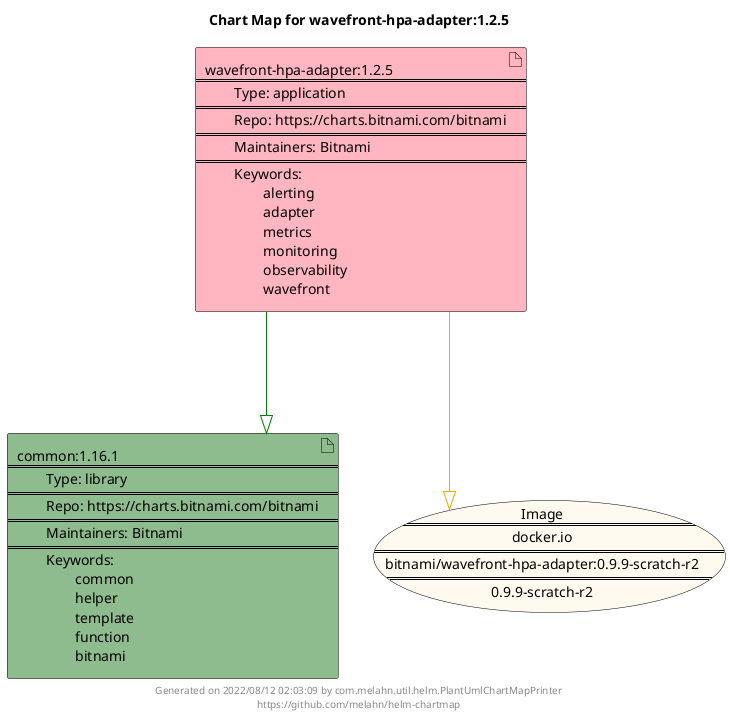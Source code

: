 @startuml
skinparam linetype ortho
skinparam backgroundColor white
skinparam usecaseBorderColor black
skinparam usecaseArrowColor LightSlateGray
skinparam artifactBorderColor black
skinparam artifactArrowColor LightSlateGray

title Chart Map for wavefront-hpa-adapter:1.2.5

'There are 2 referenced Helm Charts
artifact "common:1.16.1\n====\n\tType: library\n====\n\tRepo: https://charts.bitnami.com/bitnami\n====\n\tMaintainers: Bitnami\n====\n\tKeywords: \n\t\tcommon\n\t\thelper\n\t\ttemplate\n\t\tfunction\n\t\tbitnami" as common_1_16_1 #DarkSeaGreen
artifact "wavefront-hpa-adapter:1.2.5\n====\n\tType: application\n====\n\tRepo: https://charts.bitnami.com/bitnami\n====\n\tMaintainers: Bitnami\n====\n\tKeywords: \n\t\talerting\n\t\tadapter\n\t\tmetrics\n\t\tmonitoring\n\t\tobservability\n\t\twavefront" as wavefront_hpa_adapter_1_2_5 #LightPink

'There is one referenced Docker Image
usecase "Image\n====\ndocker.io\n====\nbitnami/wavefront-hpa-adapter:0.9.9-scratch-r2\n====\n0.9.9-scratch-r2" as docker_io_bitnami_wavefront_hpa_adapter_0_9_9_scratch_r2 #FloralWhite

'Chart Dependencies
wavefront_hpa_adapter_1_2_5--[#green]-|>common_1_16_1
wavefront_hpa_adapter_1_2_5--[#orange]-|>docker_io_bitnami_wavefront_hpa_adapter_0_9_9_scratch_r2

center footer Generated on 2022/08/12 02:03:09 by com.melahn.util.helm.PlantUmlChartMapPrinter\nhttps://github.com/melahn/helm-chartmap
@enduml
